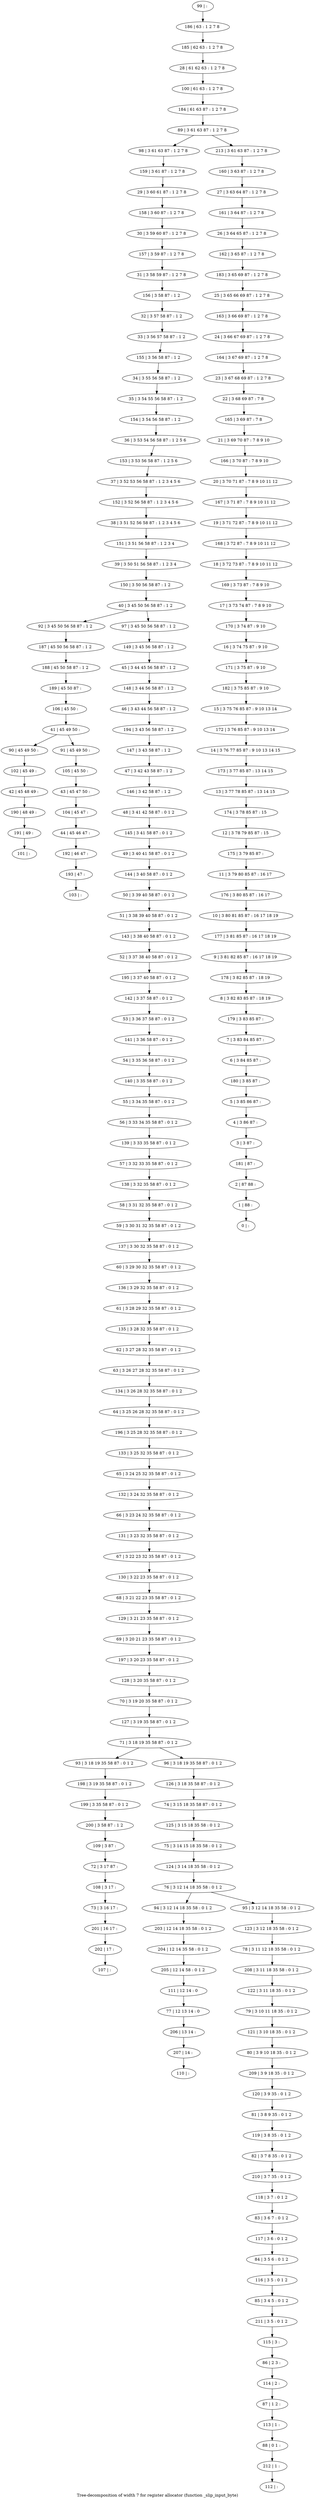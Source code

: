 digraph G {
graph [label="Tree-decomposition of width 7 for register allocator (function _slip_input_byte)"]
0[label="0 | : "];
1[label="1 | 88 : "];
2[label="2 | 87 88 : "];
3[label="3 | 3 87 : "];
4[label="4 | 3 86 87 : "];
5[label="5 | 3 85 86 87 : "];
6[label="6 | 3 84 85 87 : "];
7[label="7 | 3 83 84 85 87 : "];
8[label="8 | 3 82 83 85 87 : 18 19 "];
9[label="9 | 3 81 82 85 87 : 16 17 18 19 "];
10[label="10 | 3 80 81 85 87 : 16 17 18 19 "];
11[label="11 | 3 79 80 85 87 : 16 17 "];
12[label="12 | 3 78 79 85 87 : 15 "];
13[label="13 | 3 77 78 85 87 : 13 14 15 "];
14[label="14 | 3 76 77 85 87 : 9 10 13 14 15 "];
15[label="15 | 3 75 76 85 87 : 9 10 13 14 "];
16[label="16 | 3 74 75 87 : 9 10 "];
17[label="17 | 3 73 74 87 : 7 8 9 10 "];
18[label="18 | 3 72 73 87 : 7 8 9 10 11 12 "];
19[label="19 | 3 71 72 87 : 7 8 9 10 11 12 "];
20[label="20 | 3 70 71 87 : 7 8 9 10 11 12 "];
21[label="21 | 3 69 70 87 : 7 8 9 10 "];
22[label="22 | 3 68 69 87 : 7 8 "];
23[label="23 | 3 67 68 69 87 : 1 2 7 8 "];
24[label="24 | 3 66 67 69 87 : 1 2 7 8 "];
25[label="25 | 3 65 66 69 87 : 1 2 7 8 "];
26[label="26 | 3 64 65 87 : 1 2 7 8 "];
27[label="27 | 3 63 64 87 : 1 2 7 8 "];
28[label="28 | 61 62 63 : 1 2 7 8 "];
29[label="29 | 3 60 61 87 : 1 2 7 8 "];
30[label="30 | 3 59 60 87 : 1 2 7 8 "];
31[label="31 | 3 58 59 87 : 1 2 7 8 "];
32[label="32 | 3 57 58 87 : 1 2 "];
33[label="33 | 3 56 57 58 87 : 1 2 "];
34[label="34 | 3 55 56 58 87 : 1 2 "];
35[label="35 | 3 54 55 56 58 87 : 1 2 "];
36[label="36 | 3 53 54 56 58 87 : 1 2 5 6 "];
37[label="37 | 3 52 53 56 58 87 : 1 2 3 4 5 6 "];
38[label="38 | 3 51 52 56 58 87 : 1 2 3 4 5 6 "];
39[label="39 | 3 50 51 56 58 87 : 1 2 3 4 "];
40[label="40 | 3 45 50 56 58 87 : 1 2 "];
41[label="41 | 45 49 50 : "];
42[label="42 | 45 48 49 : "];
43[label="43 | 45 47 50 : "];
44[label="44 | 45 46 47 : "];
45[label="45 | 3 44 45 56 58 87 : 1 2 "];
46[label="46 | 3 43 44 56 58 87 : 1 2 "];
47[label="47 | 3 42 43 58 87 : 1 2 "];
48[label="48 | 3 41 42 58 87 : 0 1 2 "];
49[label="49 | 3 40 41 58 87 : 0 1 2 "];
50[label="50 | 3 39 40 58 87 : 0 1 2 "];
51[label="51 | 3 38 39 40 58 87 : 0 1 2 "];
52[label="52 | 3 37 38 40 58 87 : 0 1 2 "];
53[label="53 | 3 36 37 58 87 : 0 1 2 "];
54[label="54 | 3 35 36 58 87 : 0 1 2 "];
55[label="55 | 3 34 35 58 87 : 0 1 2 "];
56[label="56 | 3 33 34 35 58 87 : 0 1 2 "];
57[label="57 | 3 32 33 35 58 87 : 0 1 2 "];
58[label="58 | 3 31 32 35 58 87 : 0 1 2 "];
59[label="59 | 3 30 31 32 35 58 87 : 0 1 2 "];
60[label="60 | 3 29 30 32 35 58 87 : 0 1 2 "];
61[label="61 | 3 28 29 32 35 58 87 : 0 1 2 "];
62[label="62 | 3 27 28 32 35 58 87 : 0 1 2 "];
63[label="63 | 3 26 27 28 32 35 58 87 : 0 1 2 "];
64[label="64 | 3 25 26 28 32 35 58 87 : 0 1 2 "];
65[label="65 | 3 24 25 32 35 58 87 : 0 1 2 "];
66[label="66 | 3 23 24 32 35 58 87 : 0 1 2 "];
67[label="67 | 3 22 23 32 35 58 87 : 0 1 2 "];
68[label="68 | 3 21 22 23 35 58 87 : 0 1 2 "];
69[label="69 | 3 20 21 23 35 58 87 : 0 1 2 "];
70[label="70 | 3 19 20 35 58 87 : 0 1 2 "];
71[label="71 | 3 18 19 35 58 87 : 0 1 2 "];
72[label="72 | 3 17 87 : "];
73[label="73 | 3 16 17 : "];
74[label="74 | 3 15 18 35 58 87 : 0 1 2 "];
75[label="75 | 3 14 15 18 35 58 : 0 1 2 "];
76[label="76 | 3 12 14 18 35 58 : 0 1 2 "];
77[label="77 | 12 13 14 : 0 "];
78[label="78 | 3 11 12 18 35 58 : 0 1 2 "];
79[label="79 | 3 10 11 18 35 : 0 1 2 "];
80[label="80 | 3 9 10 18 35 : 0 1 2 "];
81[label="81 | 3 8 9 35 : 0 1 2 "];
82[label="82 | 3 7 8 35 : 0 1 2 "];
83[label="83 | 3 6 7 : 0 1 2 "];
84[label="84 | 3 5 6 : 0 1 2 "];
85[label="85 | 3 4 5 : 0 1 2 "];
86[label="86 | 2 3 : "];
87[label="87 | 1 2 : "];
88[label="88 | 0 1 : "];
89[label="89 | 3 61 63 87 : 1 2 7 8 "];
90[label="90 | 45 49 50 : "];
91[label="91 | 45 49 50 : "];
92[label="92 | 3 45 50 56 58 87 : 1 2 "];
93[label="93 | 3 18 19 35 58 87 : 0 1 2 "];
94[label="94 | 3 12 14 18 35 58 : 0 1 2 "];
95[label="95 | 3 12 14 18 35 58 : 0 1 2 "];
96[label="96 | 3 18 19 35 58 87 : 0 1 2 "];
97[label="97 | 3 45 50 56 58 87 : 1 2 "];
98[label="98 | 3 61 63 87 : 1 2 7 8 "];
99[label="99 | : "];
100[label="100 | 61 63 : 1 2 7 8 "];
101[label="101 | : "];
102[label="102 | 45 49 : "];
103[label="103 | : "];
104[label="104 | 45 47 : "];
105[label="105 | 45 50 : "];
106[label="106 | 45 50 : "];
107[label="107 | : "];
108[label="108 | 3 17 : "];
109[label="109 | 3 87 : "];
110[label="110 | : "];
111[label="111 | 12 14 : 0 "];
112[label="112 | : "];
113[label="113 | 1 : "];
114[label="114 | 2 : "];
115[label="115 | 3 : "];
116[label="116 | 3 5 : 0 1 2 "];
117[label="117 | 3 6 : 0 1 2 "];
118[label="118 | 3 7 : 0 1 2 "];
119[label="119 | 3 8 35 : 0 1 2 "];
120[label="120 | 3 9 35 : 0 1 2 "];
121[label="121 | 3 10 18 35 : 0 1 2 "];
122[label="122 | 3 11 18 35 : 0 1 2 "];
123[label="123 | 3 12 18 35 58 : 0 1 2 "];
124[label="124 | 3 14 18 35 58 : 0 1 2 "];
125[label="125 | 3 15 18 35 58 : 0 1 2 "];
126[label="126 | 3 18 35 58 87 : 0 1 2 "];
127[label="127 | 3 19 35 58 87 : 0 1 2 "];
128[label="128 | 3 20 35 58 87 : 0 1 2 "];
129[label="129 | 3 21 23 35 58 87 : 0 1 2 "];
130[label="130 | 3 22 23 35 58 87 : 0 1 2 "];
131[label="131 | 3 23 32 35 58 87 : 0 1 2 "];
132[label="132 | 3 24 32 35 58 87 : 0 1 2 "];
133[label="133 | 3 25 32 35 58 87 : 0 1 2 "];
134[label="134 | 3 26 28 32 35 58 87 : 0 1 2 "];
135[label="135 | 3 28 32 35 58 87 : 0 1 2 "];
136[label="136 | 3 29 32 35 58 87 : 0 1 2 "];
137[label="137 | 3 30 32 35 58 87 : 0 1 2 "];
138[label="138 | 3 32 35 58 87 : 0 1 2 "];
139[label="139 | 3 33 35 58 87 : 0 1 2 "];
140[label="140 | 3 35 58 87 : 0 1 2 "];
141[label="141 | 3 36 58 87 : 0 1 2 "];
142[label="142 | 3 37 58 87 : 0 1 2 "];
143[label="143 | 3 38 40 58 87 : 0 1 2 "];
144[label="144 | 3 40 58 87 : 0 1 2 "];
145[label="145 | 3 41 58 87 : 0 1 2 "];
146[label="146 | 3 42 58 87 : 1 2 "];
147[label="147 | 3 43 58 87 : 1 2 "];
148[label="148 | 3 44 56 58 87 : 1 2 "];
149[label="149 | 3 45 56 58 87 : 1 2 "];
150[label="150 | 3 50 56 58 87 : 1 2 "];
151[label="151 | 3 51 56 58 87 : 1 2 3 4 "];
152[label="152 | 3 52 56 58 87 : 1 2 3 4 5 6 "];
153[label="153 | 3 53 56 58 87 : 1 2 5 6 "];
154[label="154 | 3 54 56 58 87 : 1 2 "];
155[label="155 | 3 56 58 87 : 1 2 "];
156[label="156 | 3 58 87 : 1 2 "];
157[label="157 | 3 59 87 : 1 2 7 8 "];
158[label="158 | 3 60 87 : 1 2 7 8 "];
159[label="159 | 3 61 87 : 1 2 7 8 "];
160[label="160 | 3 63 87 : 1 2 7 8 "];
161[label="161 | 3 64 87 : 1 2 7 8 "];
162[label="162 | 3 65 87 : 1 2 7 8 "];
163[label="163 | 3 66 69 87 : 1 2 7 8 "];
164[label="164 | 3 67 69 87 : 1 2 7 8 "];
165[label="165 | 3 69 87 : 7 8 "];
166[label="166 | 3 70 87 : 7 8 9 10 "];
167[label="167 | 3 71 87 : 7 8 9 10 11 12 "];
168[label="168 | 3 72 87 : 7 8 9 10 11 12 "];
169[label="169 | 3 73 87 : 7 8 9 10 "];
170[label="170 | 3 74 87 : 9 10 "];
171[label="171 | 3 75 87 : 9 10 "];
172[label="172 | 3 76 85 87 : 9 10 13 14 "];
173[label="173 | 3 77 85 87 : 13 14 15 "];
174[label="174 | 3 78 85 87 : 15 "];
175[label="175 | 3 79 85 87 : "];
176[label="176 | 3 80 85 87 : 16 17 "];
177[label="177 | 3 81 85 87 : 16 17 18 19 "];
178[label="178 | 3 82 85 87 : 18 19 "];
179[label="179 | 3 83 85 87 : "];
180[label="180 | 3 85 87 : "];
181[label="181 | 87 : "];
182[label="182 | 3 75 85 87 : 9 10 "];
183[label="183 | 3 65 69 87 : 1 2 7 8 "];
184[label="184 | 61 63 87 : 1 2 7 8 "];
185[label="185 | 62 63 : 1 2 7 8 "];
186[label="186 | 63 : 1 2 7 8 "];
187[label="187 | 45 50 56 58 87 : 1 2 "];
188[label="188 | 45 50 58 87 : 1 2 "];
189[label="189 | 45 50 87 : "];
190[label="190 | 48 49 : "];
191[label="191 | 49 : "];
192[label="192 | 46 47 : "];
193[label="193 | 47 : "];
194[label="194 | 3 43 56 58 87 : 1 2 "];
195[label="195 | 3 37 40 58 87 : 0 1 2 "];
196[label="196 | 3 25 28 32 35 58 87 : 0 1 2 "];
197[label="197 | 3 20 23 35 58 87 : 0 1 2 "];
198[label="198 | 3 19 35 58 87 : 0 1 2 "];
199[label="199 | 3 35 58 87 : 0 1 2 "];
200[label="200 | 3 58 87 : 1 2 "];
201[label="201 | 16 17 : "];
202[label="202 | 17 : "];
203[label="203 | 12 14 18 35 58 : 0 1 2 "];
204[label="204 | 12 14 35 58 : 0 1 2 "];
205[label="205 | 12 14 58 : 0 1 2 "];
206[label="206 | 13 14 : "];
207[label="207 | 14 : "];
208[label="208 | 3 11 18 35 58 : 0 1 2 "];
209[label="209 | 3 9 18 35 : 0 1 2 "];
210[label="210 | 3 7 35 : 0 1 2 "];
211[label="211 | 3 5 : 0 1 2 "];
212[label="212 | 1 : "];
213[label="213 | 3 61 63 87 : 1 2 7 8 "];
32->33 ;
34->35 ;
50->51 ;
55->56 ;
58->59 ;
62->63 ;
41->90 ;
41->91 ;
40->92 ;
71->93 ;
76->94 ;
76->95 ;
71->96 ;
40->97 ;
102->42 ;
90->102 ;
104->44 ;
43->104 ;
105->43 ;
91->105 ;
106->41 ;
108->73 ;
72->108 ;
109->72 ;
111->77 ;
113->88 ;
87->113 ;
114->87 ;
86->114 ;
115->86 ;
116->85 ;
84->116 ;
117->84 ;
83->117 ;
118->83 ;
119->82 ;
81->119 ;
120->81 ;
121->80 ;
79->121 ;
122->79 ;
123->78 ;
95->123 ;
124->76 ;
75->124 ;
125->75 ;
74->125 ;
126->74 ;
96->126 ;
127->71 ;
70->127 ;
128->70 ;
129->69 ;
68->129 ;
130->68 ;
67->130 ;
131->67 ;
66->131 ;
132->66 ;
65->132 ;
133->65 ;
134->64 ;
63->134 ;
135->62 ;
61->135 ;
136->61 ;
60->136 ;
137->60 ;
59->137 ;
138->58 ;
57->138 ;
139->57 ;
56->139 ;
140->55 ;
54->140 ;
141->54 ;
53->141 ;
142->53 ;
143->52 ;
51->143 ;
144->50 ;
49->144 ;
145->49 ;
48->145 ;
146->48 ;
47->146 ;
147->47 ;
148->46 ;
45->148 ;
149->45 ;
97->149 ;
150->40 ;
39->150 ;
151->39 ;
38->151 ;
152->38 ;
37->152 ;
153->37 ;
36->153 ;
154->36 ;
35->154 ;
155->34 ;
33->155 ;
156->32 ;
31->156 ;
157->31 ;
30->157 ;
158->30 ;
29->158 ;
159->29 ;
98->159 ;
92->187 ;
187->188 ;
189->106 ;
188->189 ;
42->190 ;
191->101 ;
190->191 ;
44->192 ;
193->103 ;
192->193 ;
194->147 ;
46->194 ;
195->142 ;
52->195 ;
196->133 ;
64->196 ;
197->128 ;
69->197 ;
93->198 ;
198->199 ;
200->109 ;
199->200 ;
73->201 ;
202->107 ;
201->202 ;
94->203 ;
203->204 ;
205->111 ;
204->205 ;
77->206 ;
207->110 ;
206->207 ;
208->122 ;
78->208 ;
209->120 ;
80->209 ;
210->118 ;
82->210 ;
211->115 ;
85->211 ;
212->112 ;
88->212 ;
99->186 ;
186->185 ;
185->28 ;
28->100 ;
100->184 ;
184->89 ;
160->27 ;
27->161 ;
161->26 ;
26->162 ;
162->183 ;
183->25 ;
25->163 ;
163->24 ;
24->164 ;
164->23 ;
23->22 ;
22->165 ;
165->21 ;
21->166 ;
166->20 ;
20->167 ;
167->19 ;
19->168 ;
168->18 ;
18->169 ;
169->17 ;
17->170 ;
170->16 ;
16->171 ;
171->182 ;
182->15 ;
15->172 ;
172->14 ;
14->173 ;
173->13 ;
13->174 ;
174->12 ;
12->175 ;
175->11 ;
11->176 ;
176->10 ;
10->177 ;
177->9 ;
9->178 ;
178->8 ;
8->179 ;
179->7 ;
7->6 ;
6->180 ;
180->5 ;
5->4 ;
4->3 ;
3->181 ;
181->2 ;
2->1 ;
1->0 ;
213->160 ;
89->98 ;
89->213 ;
}
